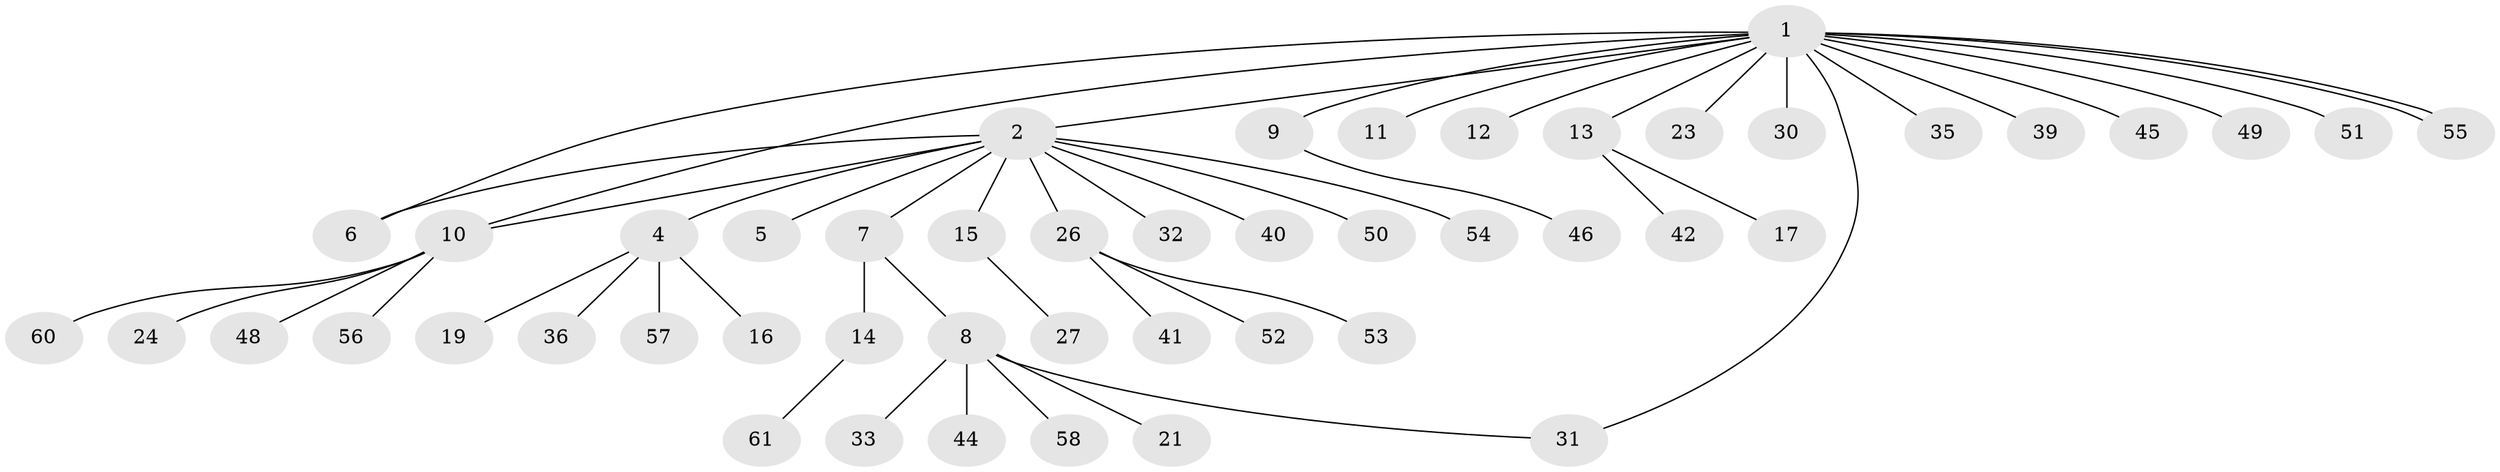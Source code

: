 // Generated by graph-tools (version 1.1) at 2025/23/03/03/25 07:23:50]
// undirected, 48 vertices, 51 edges
graph export_dot {
graph [start="1"]
  node [color=gray90,style=filled];
  1 [super="+43"];
  2 [super="+3"];
  4 [super="+28"];
  5;
  6 [super="+37"];
  7;
  8 [super="+20"];
  9 [super="+22"];
  10 [super="+25"];
  11;
  12;
  13 [super="+29"];
  14 [super="+38"];
  15;
  16 [super="+18"];
  17;
  19;
  21;
  23 [super="+59"];
  24;
  26 [super="+34"];
  27 [super="+47"];
  30;
  31;
  32;
  33;
  35;
  36;
  39;
  40;
  41;
  42;
  44;
  45;
  46;
  48;
  49;
  50;
  51;
  52;
  53;
  54;
  55;
  56;
  57;
  58;
  60;
  61;
  1 -- 2;
  1 -- 6;
  1 -- 9;
  1 -- 10;
  1 -- 11;
  1 -- 12;
  1 -- 13;
  1 -- 23;
  1 -- 30;
  1 -- 31;
  1 -- 35;
  1 -- 39;
  1 -- 45;
  1 -- 49;
  1 -- 51;
  1 -- 55;
  1 -- 55;
  2 -- 5;
  2 -- 6;
  2 -- 7;
  2 -- 15;
  2 -- 26;
  2 -- 32;
  2 -- 40;
  2 -- 50;
  2 -- 54;
  2 -- 10;
  2 -- 4;
  4 -- 16;
  4 -- 19;
  4 -- 36;
  4 -- 57;
  7 -- 8;
  7 -- 14;
  8 -- 21;
  8 -- 31;
  8 -- 33;
  8 -- 58;
  8 -- 44;
  9 -- 46;
  10 -- 24;
  10 -- 56;
  10 -- 60;
  10 -- 48;
  13 -- 17;
  13 -- 42;
  14 -- 61;
  15 -- 27;
  26 -- 41;
  26 -- 52;
  26 -- 53;
}
